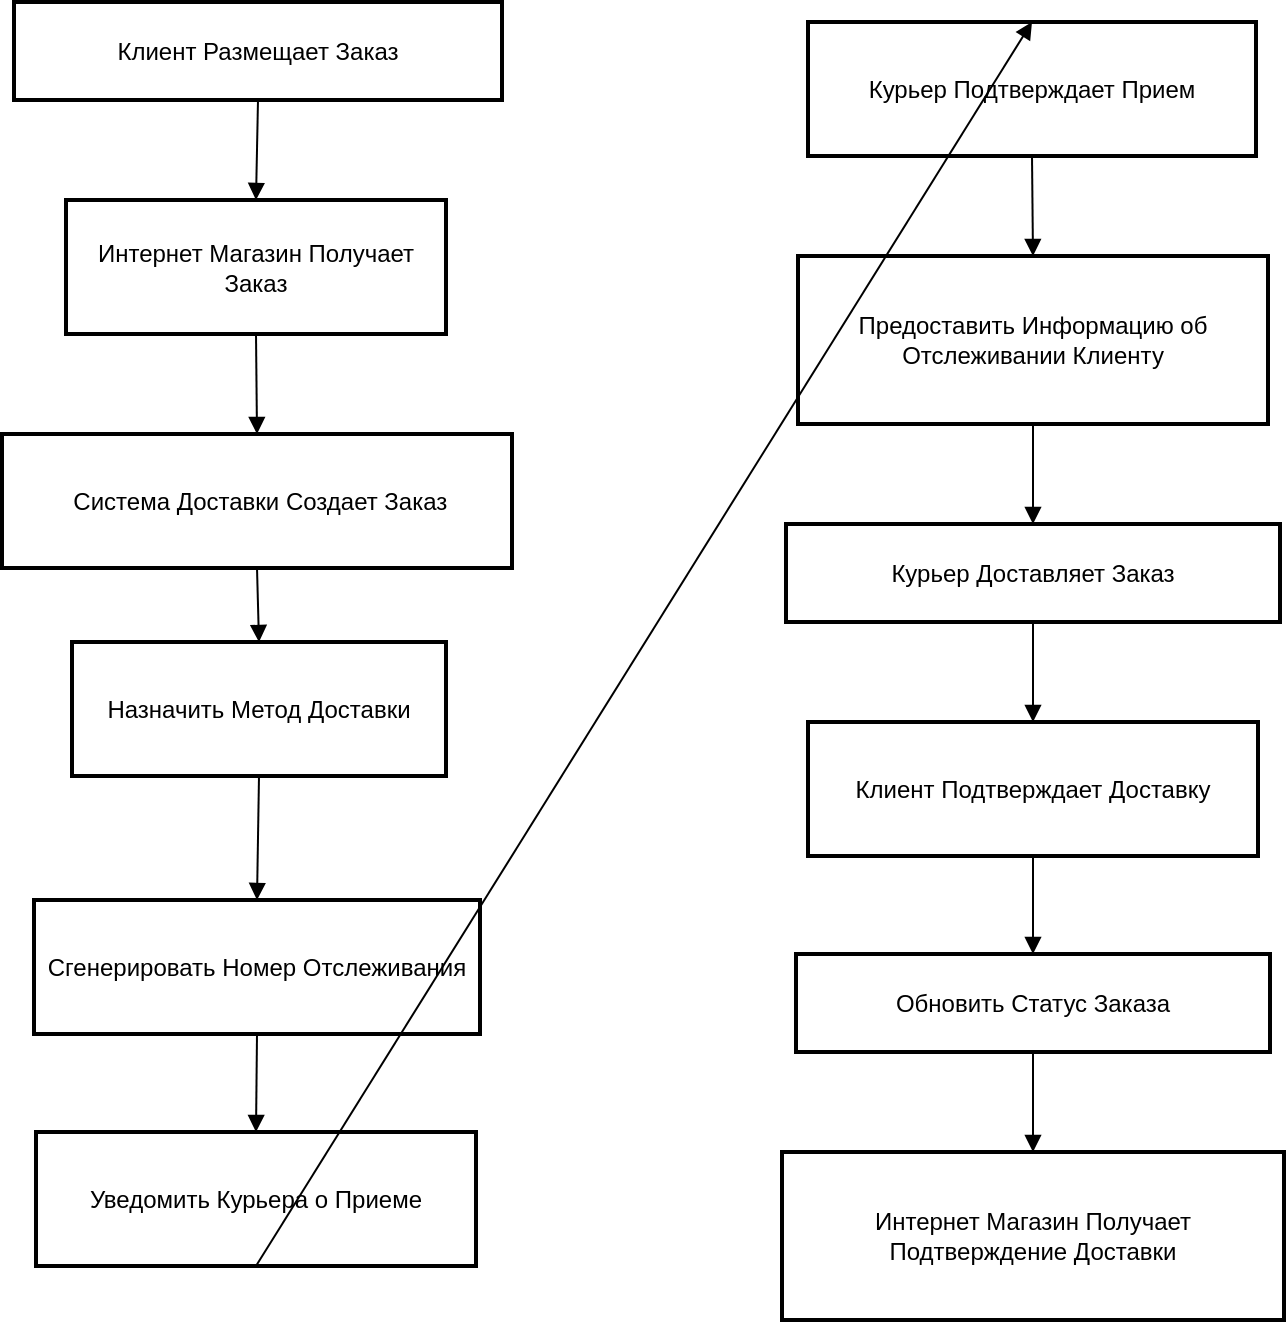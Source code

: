 <mxfile version="24.7.14">
  <diagram name="Страница — 1" id="suAZqq5u53qgkHXT2Z2P">
    <mxGraphModel dx="2072" dy="1954" grid="1" gridSize="10" guides="1" tooltips="1" connect="1" arrows="1" fold="1" page="1" pageScale="1" pageWidth="827" pageHeight="1169" math="0" shadow="0">
      <root>
        <mxCell id="0" />
        <mxCell id="1" parent="0" />
        <mxCell id="fCcsbYeRZrAIhlmwjb3S-1" value="Клиент Размещает Заказ" style="whiteSpace=wrap;strokeWidth=2;" vertex="1" parent="1">
          <mxGeometry x="26" y="-10" width="244" height="49" as="geometry" />
        </mxCell>
        <mxCell id="fCcsbYeRZrAIhlmwjb3S-2" value="Интернет Магазин Получает Заказ" style="whiteSpace=wrap;strokeWidth=2;" vertex="1" parent="1">
          <mxGeometry x="52" y="89" width="190" height="67" as="geometry" />
        </mxCell>
        <mxCell id="fCcsbYeRZrAIhlmwjb3S-3" value=" Система Доставки Создает Заказ" style="whiteSpace=wrap;strokeWidth=2;" vertex="1" parent="1">
          <mxGeometry x="20" y="206" width="255" height="67" as="geometry" />
        </mxCell>
        <mxCell id="fCcsbYeRZrAIhlmwjb3S-4" value="Назначить Метод Доставки" style="whiteSpace=wrap;strokeWidth=2;" vertex="1" parent="1">
          <mxGeometry x="55" y="310" width="187" height="67" as="geometry" />
        </mxCell>
        <mxCell id="fCcsbYeRZrAIhlmwjb3S-5" value="Сгенерировать Номер Отслеживания" style="whiteSpace=wrap;strokeWidth=2;" vertex="1" parent="1">
          <mxGeometry x="36" y="439" width="223" height="67" as="geometry" />
        </mxCell>
        <mxCell id="fCcsbYeRZrAIhlmwjb3S-6" value="Уведомить Курьера о Приеме" style="whiteSpace=wrap;strokeWidth=2;" vertex="1" parent="1">
          <mxGeometry x="37" y="555" width="220" height="67" as="geometry" />
        </mxCell>
        <mxCell id="fCcsbYeRZrAIhlmwjb3S-7" value="Курьер Подтверждает Прием" style="whiteSpace=wrap;strokeWidth=2;" vertex="1" parent="1">
          <mxGeometry x="423" width="224" height="67" as="geometry" />
        </mxCell>
        <mxCell id="fCcsbYeRZrAIhlmwjb3S-8" value="Предоставить Информацию об Отслеживании Клиенту" style="whiteSpace=wrap;strokeWidth=2;" vertex="1" parent="1">
          <mxGeometry x="418" y="117" width="235" height="84" as="geometry" />
        </mxCell>
        <mxCell id="fCcsbYeRZrAIhlmwjb3S-9" value="Курьер Доставляет Заказ" style="whiteSpace=wrap;strokeWidth=2;" vertex="1" parent="1">
          <mxGeometry x="412" y="251" width="247" height="49" as="geometry" />
        </mxCell>
        <mxCell id="fCcsbYeRZrAIhlmwjb3S-10" value="Клиент Подтверждает Доставку" style="whiteSpace=wrap;strokeWidth=2;" vertex="1" parent="1">
          <mxGeometry x="423" y="350" width="225" height="67" as="geometry" />
        </mxCell>
        <mxCell id="fCcsbYeRZrAIhlmwjb3S-11" value="Обновить Статус Заказа" style="whiteSpace=wrap;strokeWidth=2;" vertex="1" parent="1">
          <mxGeometry x="417" y="466" width="237" height="49" as="geometry" />
        </mxCell>
        <mxCell id="fCcsbYeRZrAIhlmwjb3S-12" value="Интернет Магазин Получает Подтверждение Доставки" style="whiteSpace=wrap;strokeWidth=2;" vertex="1" parent="1">
          <mxGeometry x="410" y="565" width="251" height="84" as="geometry" />
        </mxCell>
        <mxCell id="fCcsbYeRZrAIhlmwjb3S-13" value="" style="curved=1;startArrow=none;endArrow=block;exitX=0.5;exitY=1;entryX=0.5;entryY=0;rounded=0;" edge="1" parent="1" source="fCcsbYeRZrAIhlmwjb3S-1" target="fCcsbYeRZrAIhlmwjb3S-2">
          <mxGeometry relative="1" as="geometry">
            <Array as="points" />
          </mxGeometry>
        </mxCell>
        <mxCell id="fCcsbYeRZrAIhlmwjb3S-14" value="" style="curved=1;startArrow=none;endArrow=block;exitX=0.5;exitY=0.99;entryX=0.5;entryY=-0.01;rounded=0;" edge="1" parent="1" source="fCcsbYeRZrAIhlmwjb3S-2" target="fCcsbYeRZrAIhlmwjb3S-3">
          <mxGeometry relative="1" as="geometry">
            <Array as="points" />
          </mxGeometry>
        </mxCell>
        <mxCell id="fCcsbYeRZrAIhlmwjb3S-15" value="" style="curved=1;startArrow=none;endArrow=block;exitX=0.5;exitY=0.99;entryX=0.5;entryY=0;rounded=0;" edge="1" parent="1" source="fCcsbYeRZrAIhlmwjb3S-3" target="fCcsbYeRZrAIhlmwjb3S-4">
          <mxGeometry relative="1" as="geometry">
            <Array as="points" />
          </mxGeometry>
        </mxCell>
        <mxCell id="fCcsbYeRZrAIhlmwjb3S-16" value="" style="curved=1;startArrow=none;endArrow=block;exitX=0.5;exitY=1;entryX=0.5;entryY=0;rounded=0;" edge="1" parent="1" source="fCcsbYeRZrAIhlmwjb3S-4" target="fCcsbYeRZrAIhlmwjb3S-5">
          <mxGeometry relative="1" as="geometry">
            <Array as="points" />
          </mxGeometry>
        </mxCell>
        <mxCell id="fCcsbYeRZrAIhlmwjb3S-17" value="" style="curved=1;startArrow=none;endArrow=block;exitX=0.5;exitY=0.99;entryX=0.5;entryY=0.01;rounded=0;" edge="1" parent="1" source="fCcsbYeRZrAIhlmwjb3S-5" target="fCcsbYeRZrAIhlmwjb3S-6">
          <mxGeometry relative="1" as="geometry">
            <Array as="points" />
          </mxGeometry>
        </mxCell>
        <mxCell id="fCcsbYeRZrAIhlmwjb3S-18" value="" style="curved=1;startArrow=none;endArrow=block;exitX=0.5;exitY=1;entryX=0.5;entryY=0;rounded=0;" edge="1" parent="1" source="fCcsbYeRZrAIhlmwjb3S-6" target="fCcsbYeRZrAIhlmwjb3S-7">
          <mxGeometry relative="1" as="geometry">
            <Array as="points" />
          </mxGeometry>
        </mxCell>
        <mxCell id="fCcsbYeRZrAIhlmwjb3S-19" value="" style="curved=1;startArrow=none;endArrow=block;exitX=0.5;exitY=0.99;entryX=0.5;entryY=0;rounded=0;" edge="1" parent="1" source="fCcsbYeRZrAIhlmwjb3S-7" target="fCcsbYeRZrAIhlmwjb3S-8">
          <mxGeometry relative="1" as="geometry">
            <Array as="points" />
          </mxGeometry>
        </mxCell>
        <mxCell id="fCcsbYeRZrAIhlmwjb3S-20" value="" style="curved=1;startArrow=none;endArrow=block;exitX=0.5;exitY=1;entryX=0.5;entryY=0;rounded=0;" edge="1" parent="1" source="fCcsbYeRZrAIhlmwjb3S-8" target="fCcsbYeRZrAIhlmwjb3S-9">
          <mxGeometry relative="1" as="geometry">
            <Array as="points" />
          </mxGeometry>
        </mxCell>
        <mxCell id="fCcsbYeRZrAIhlmwjb3S-21" value="" style="curved=1;startArrow=none;endArrow=block;exitX=0.5;exitY=1;entryX=0.5;entryY=0;rounded=0;" edge="1" parent="1" source="fCcsbYeRZrAIhlmwjb3S-9" target="fCcsbYeRZrAIhlmwjb3S-10">
          <mxGeometry relative="1" as="geometry">
            <Array as="points" />
          </mxGeometry>
        </mxCell>
        <mxCell id="fCcsbYeRZrAIhlmwjb3S-22" value="" style="curved=1;startArrow=none;endArrow=block;exitX=0.5;exitY=0.99;entryX=0.5;entryY=0.01;rounded=0;" edge="1" parent="1" source="fCcsbYeRZrAIhlmwjb3S-10" target="fCcsbYeRZrAIhlmwjb3S-11">
          <mxGeometry relative="1" as="geometry">
            <Array as="points" />
          </mxGeometry>
        </mxCell>
        <mxCell id="fCcsbYeRZrAIhlmwjb3S-23" value="" style="curved=1;startArrow=none;endArrow=block;exitX=0.5;exitY=1.01;entryX=0.5;entryY=0;rounded=0;" edge="1" parent="1" source="fCcsbYeRZrAIhlmwjb3S-11" target="fCcsbYeRZrAIhlmwjb3S-12">
          <mxGeometry relative="1" as="geometry">
            <Array as="points" />
          </mxGeometry>
        </mxCell>
      </root>
    </mxGraphModel>
  </diagram>
</mxfile>

